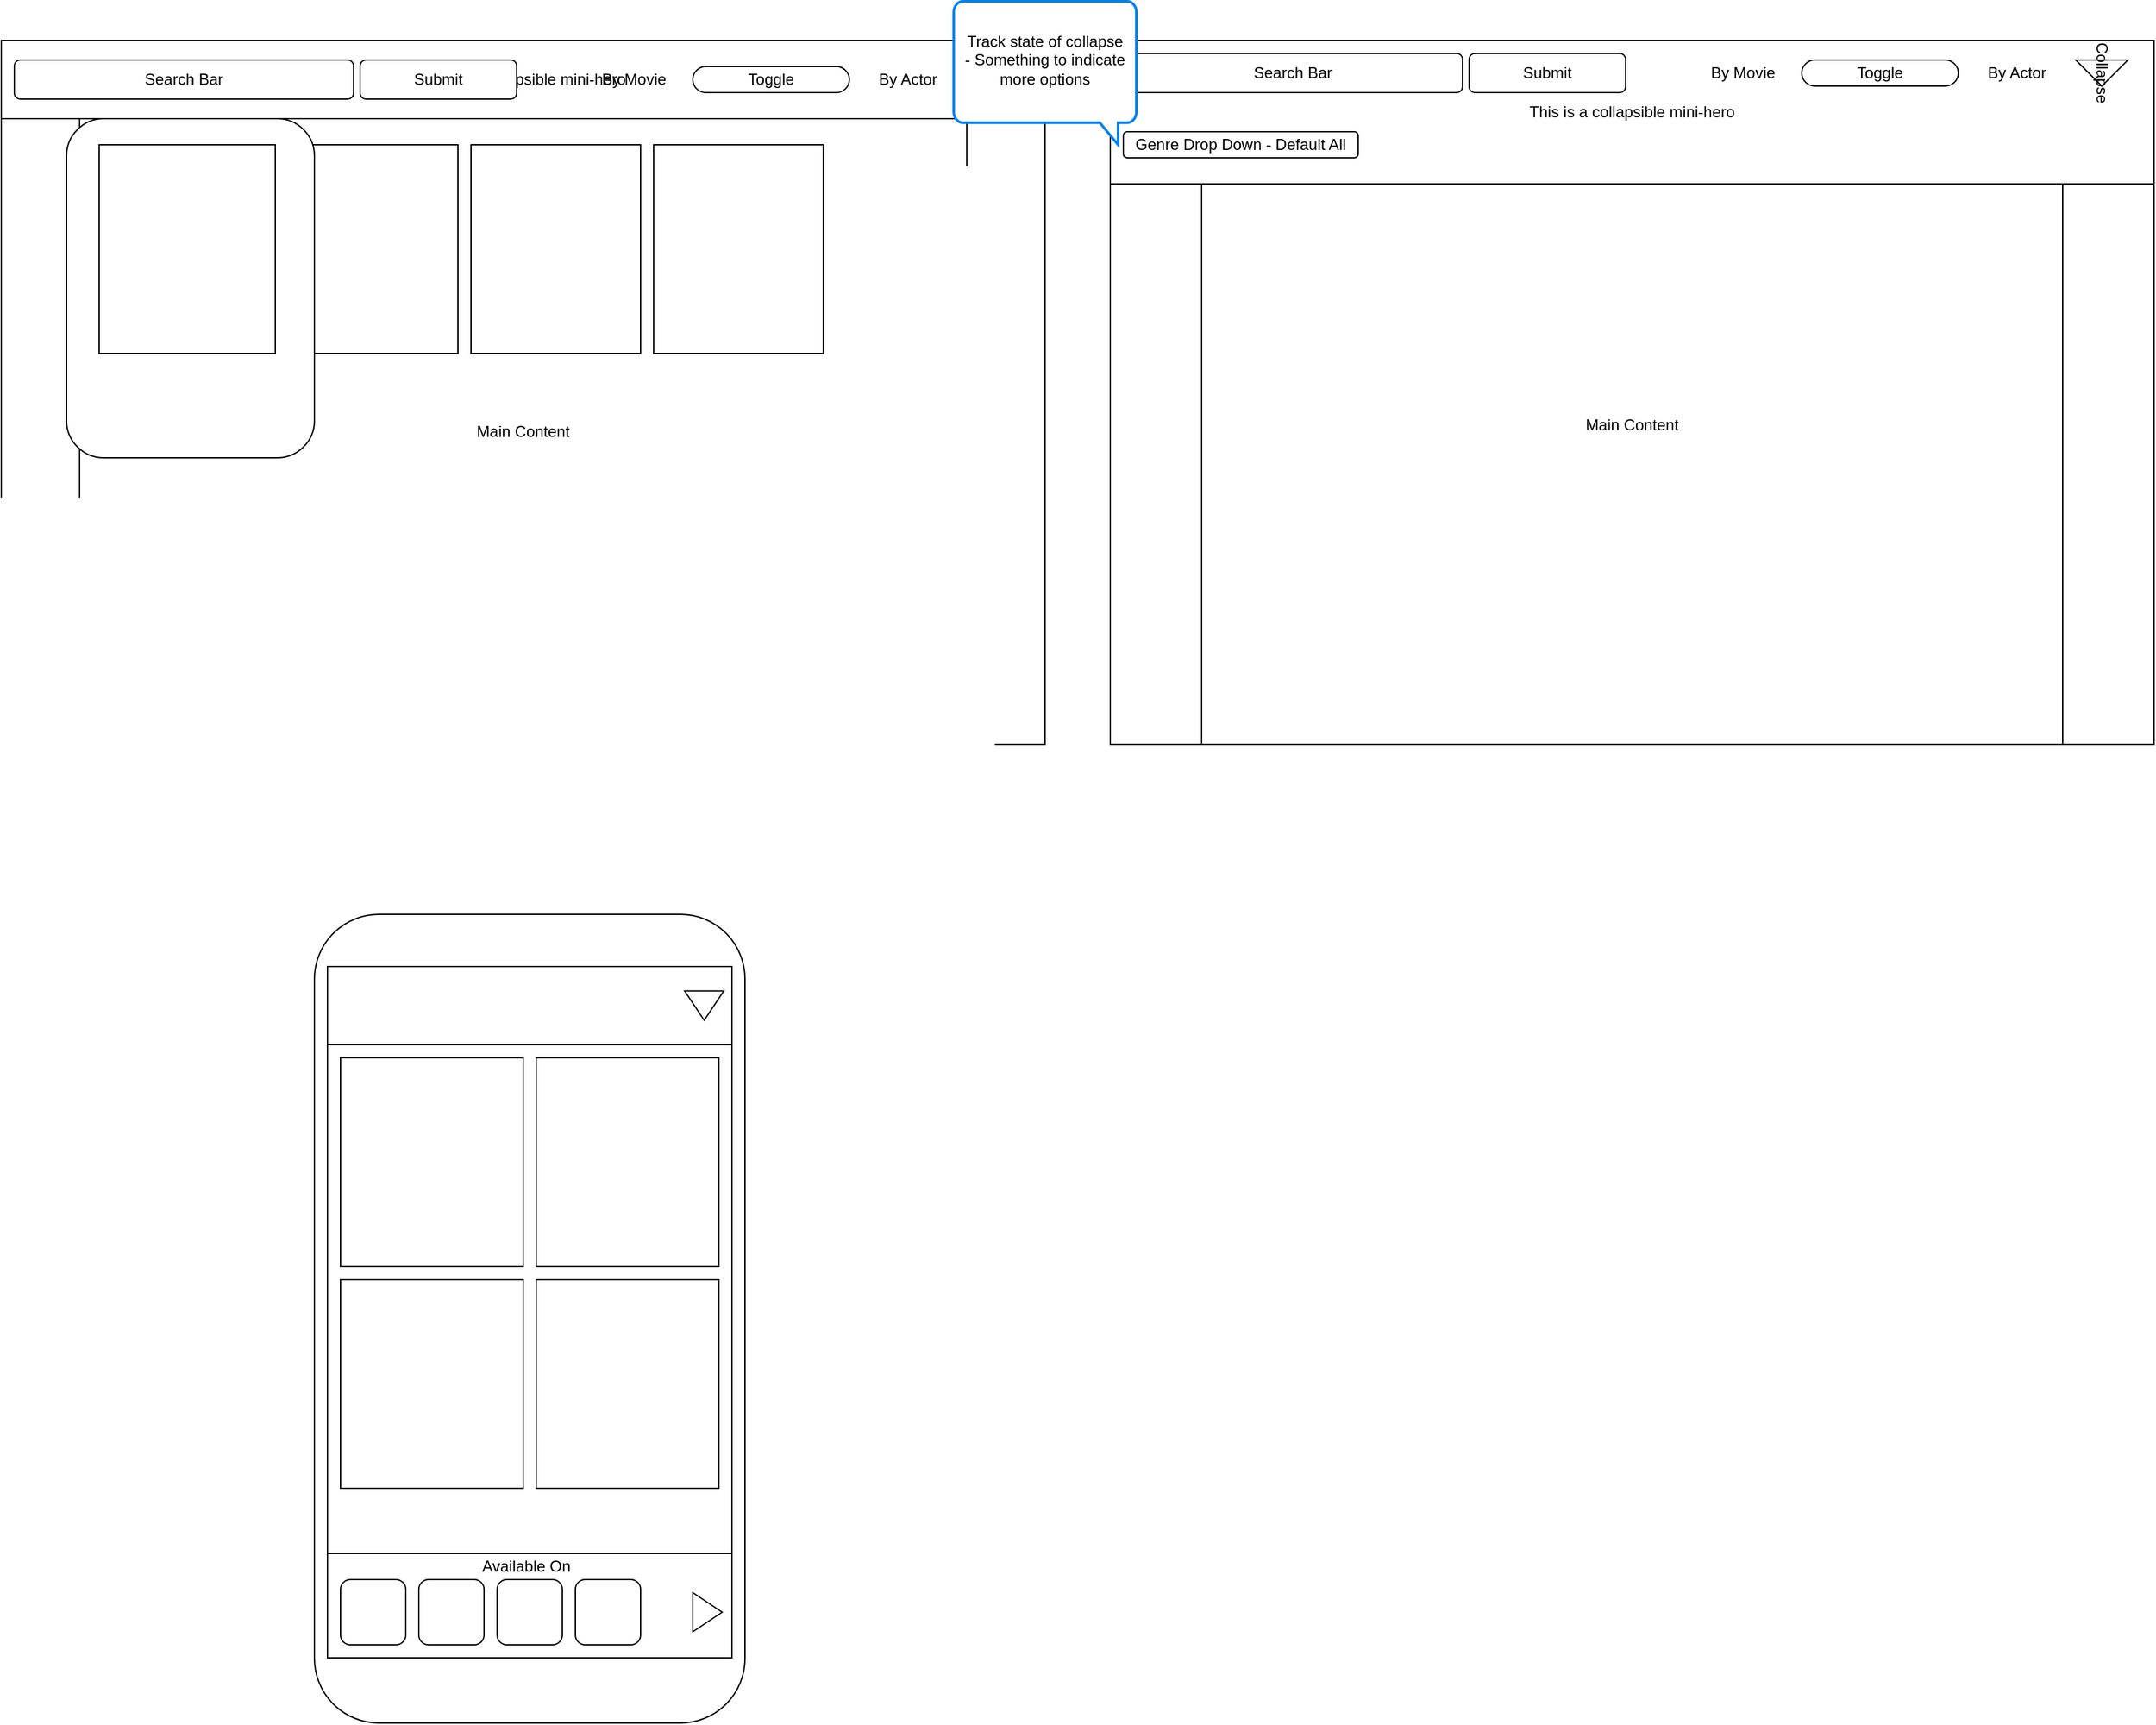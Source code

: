 <mxfile version="20.5.3" type="github">
  <diagram id="hBvTKLniRS_O88qXyRrb" name="Page-1">
    <mxGraphModel dx="2272" dy="762" grid="1" gridSize="10" guides="1" tooltips="1" connect="1" arrows="1" fold="1" page="1" pageScale="1" pageWidth="850" pageHeight="1100" math="0" shadow="0">
      <root>
        <mxCell id="0" />
        <mxCell id="1" parent="0" />
        <mxCell id="X459OqeTA9fZSmYU7a_K-16" value="" style="rounded=0;whiteSpace=wrap;html=1;" parent="1" vertex="1">
          <mxGeometry x="-820" y="40" width="800" height="540" as="geometry" />
        </mxCell>
        <mxCell id="X459OqeTA9fZSmYU7a_K-17" value="Main Content" style="rounded=0;whiteSpace=wrap;html=1;" parent="1" vertex="1">
          <mxGeometry x="-760" y="100" width="680" height="480" as="geometry" />
        </mxCell>
        <mxCell id="X459OqeTA9fZSmYU7a_K-18" value="This is a collapsible mini-hero" style="rounded=0;whiteSpace=wrap;html=1;" parent="1" vertex="1">
          <mxGeometry x="-820" y="40" width="800" height="60" as="geometry" />
        </mxCell>
        <mxCell id="X459OqeTA9fZSmYU7a_K-19" value="Search Bar" style="rounded=1;whiteSpace=wrap;html=1;" parent="1" vertex="1">
          <mxGeometry x="-810" y="55" width="260" height="30" as="geometry" />
        </mxCell>
        <mxCell id="X459OqeTA9fZSmYU7a_K-20" value="Submit" style="rounded=1;whiteSpace=wrap;html=1;" parent="1" vertex="1">
          <mxGeometry x="-545" y="55" width="120" height="30" as="geometry" />
        </mxCell>
        <mxCell id="X459OqeTA9fZSmYU7a_K-21" value="Toggle" style="rounded=1;whiteSpace=wrap;html=1;arcSize=50;" parent="1" vertex="1">
          <mxGeometry x="-290" y="60" width="120" height="20" as="geometry" />
        </mxCell>
        <mxCell id="X459OqeTA9fZSmYU7a_K-22" value="By Movie" style="text;html=1;strokeColor=none;fillColor=none;align=center;verticalAlign=middle;whiteSpace=wrap;rounded=0;" parent="1" vertex="1">
          <mxGeometry x="-380" y="60" width="90" height="20" as="geometry" />
        </mxCell>
        <mxCell id="X459OqeTA9fZSmYU7a_K-23" value="By Actor" style="text;html=1;strokeColor=none;fillColor=none;align=center;verticalAlign=middle;whiteSpace=wrap;rounded=0;" parent="1" vertex="1">
          <mxGeometry x="-170" y="60" width="90" height="20" as="geometry" />
        </mxCell>
        <mxCell id="X459OqeTA9fZSmYU7a_K-24" value="Collapse" style="triangle;whiteSpace=wrap;html=1;rotation=90;" parent="1" vertex="1">
          <mxGeometry x="-70" y="50" width="20" height="40" as="geometry" />
        </mxCell>
        <mxCell id="X459OqeTA9fZSmYU7a_K-2" value="" style="rounded=0;whiteSpace=wrap;html=1;" parent="1" vertex="1">
          <mxGeometry x="30" y="40" width="800" height="540" as="geometry" />
        </mxCell>
        <mxCell id="X459OqeTA9fZSmYU7a_K-3" value="Main Content" style="rounded=0;whiteSpace=wrap;html=1;" parent="1" vertex="1">
          <mxGeometry x="100" y="90" width="660" height="490" as="geometry" />
        </mxCell>
        <mxCell id="X459OqeTA9fZSmYU7a_K-4" value="This is a collapsible mini-hero" style="rounded=0;whiteSpace=wrap;html=1;" parent="1" vertex="1">
          <mxGeometry x="30" y="40" width="800" height="110" as="geometry" />
        </mxCell>
        <mxCell id="X459OqeTA9fZSmYU7a_K-5" value="Search Bar" style="rounded=1;whiteSpace=wrap;html=1;" parent="1" vertex="1">
          <mxGeometry x="40" y="50" width="260" height="30" as="geometry" />
        </mxCell>
        <mxCell id="X459OqeTA9fZSmYU7a_K-6" value="Submit" style="rounded=1;whiteSpace=wrap;html=1;" parent="1" vertex="1">
          <mxGeometry x="305" y="50" width="120" height="30" as="geometry" />
        </mxCell>
        <mxCell id="X459OqeTA9fZSmYU7a_K-8" value="Toggle" style="rounded=1;whiteSpace=wrap;html=1;arcSize=50;" parent="1" vertex="1">
          <mxGeometry x="560" y="55" width="120" height="20" as="geometry" />
        </mxCell>
        <mxCell id="X459OqeTA9fZSmYU7a_K-9" value="By Movie" style="text;html=1;strokeColor=none;fillColor=none;align=center;verticalAlign=middle;whiteSpace=wrap;rounded=0;" parent="1" vertex="1">
          <mxGeometry x="470" y="55" width="90" height="20" as="geometry" />
        </mxCell>
        <mxCell id="X459OqeTA9fZSmYU7a_K-10" value="By Actor" style="text;html=1;strokeColor=none;fillColor=none;align=center;verticalAlign=middle;whiteSpace=wrap;rounded=0;" parent="1" vertex="1">
          <mxGeometry x="680" y="55" width="90" height="20" as="geometry" />
        </mxCell>
        <mxCell id="X459OqeTA9fZSmYU7a_K-11" value="Collapse" style="triangle;whiteSpace=wrap;html=1;rotation=90;" parent="1" vertex="1">
          <mxGeometry x="780" y="45" width="20" height="40" as="geometry" />
        </mxCell>
        <mxCell id="X459OqeTA9fZSmYU7a_K-13" value="" style="html=1;verticalLabelPosition=bottom;align=center;labelBackgroundColor=#ffffff;verticalAlign=top;strokeWidth=2;strokeColor=#0080F0;shadow=0;dashed=0;shape=mxgraph.ios7.icons.message;" parent="1" vertex="1">
          <mxGeometry x="-90" y="10" width="140" height="110" as="geometry" />
        </mxCell>
        <mxCell id="X459OqeTA9fZSmYU7a_K-14" value="Track state of collapse&lt;br&gt;- Something to indicate more options" style="text;html=1;strokeColor=none;fillColor=none;align=center;verticalAlign=middle;whiteSpace=wrap;rounded=0;" parent="1" vertex="1">
          <mxGeometry x="-90" y="10" width="140" height="90" as="geometry" />
        </mxCell>
        <mxCell id="X459OqeTA9fZSmYU7a_K-15" value="Genre Drop Down - Default All" style="rounded=1;whiteSpace=wrap;html=1;" parent="1" vertex="1">
          <mxGeometry x="40" y="110" width="180" height="20" as="geometry" />
        </mxCell>
        <mxCell id="X459OqeTA9fZSmYU7a_K-53" value="" style="rounded=0;whiteSpace=wrap;html=1;" parent="1" vertex="1">
          <mxGeometry x="-600" y="120" width="130" height="160" as="geometry" />
        </mxCell>
        <mxCell id="hccxo1bx5CIaCcjwqR0T-1" value="" style="rounded=0;whiteSpace=wrap;html=1;" vertex="1" parent="1">
          <mxGeometry x="-740" y="120" width="130" height="160" as="geometry" />
        </mxCell>
        <mxCell id="hccxo1bx5CIaCcjwqR0T-2" value="" style="rounded=0;whiteSpace=wrap;html=1;" vertex="1" parent="1">
          <mxGeometry x="-460" y="120" width="130" height="160" as="geometry" />
        </mxCell>
        <mxCell id="hccxo1bx5CIaCcjwqR0T-3" value="" style="rounded=0;whiteSpace=wrap;html=1;" vertex="1" parent="1">
          <mxGeometry x="-320" y="120" width="130" height="160" as="geometry" />
        </mxCell>
        <mxCell id="hccxo1bx5CIaCcjwqR0T-4" value="" style="rounded=1;whiteSpace=wrap;html=1;" vertex="1" parent="1">
          <mxGeometry x="-770" y="100" width="190" height="260" as="geometry" />
        </mxCell>
        <mxCell id="hccxo1bx5CIaCcjwqR0T-5" value="" style="rounded=0;whiteSpace=wrap;html=1;" vertex="1" parent="1">
          <mxGeometry x="-745" y="120" width="135" height="160" as="geometry" />
        </mxCell>
        <mxCell id="hccxo1bx5CIaCcjwqR0T-6" value="" style="rounded=1;whiteSpace=wrap;html=1;" vertex="1" parent="1">
          <mxGeometry x="-580" y="710" width="330" height="620" as="geometry" />
        </mxCell>
        <mxCell id="hccxo1bx5CIaCcjwqR0T-7" value="" style="rounded=0;whiteSpace=wrap;html=1;" vertex="1" parent="1">
          <mxGeometry x="-570" y="750" width="310" height="530" as="geometry" />
        </mxCell>
        <mxCell id="hccxo1bx5CIaCcjwqR0T-8" value="" style="rounded=0;whiteSpace=wrap;html=1;" vertex="1" parent="1">
          <mxGeometry x="-570" y="750" width="310" height="60" as="geometry" />
        </mxCell>
        <mxCell id="hccxo1bx5CIaCcjwqR0T-9" value="" style="rounded=0;whiteSpace=wrap;html=1;" vertex="1" parent="1">
          <mxGeometry x="-570" y="1200" width="310" height="80" as="geometry" />
        </mxCell>
        <mxCell id="hccxo1bx5CIaCcjwqR0T-10" value="" style="rounded=0;whiteSpace=wrap;html=1;" vertex="1" parent="1">
          <mxGeometry x="-560" y="820" width="140" height="160" as="geometry" />
        </mxCell>
        <mxCell id="hccxo1bx5CIaCcjwqR0T-11" value="" style="rounded=0;whiteSpace=wrap;html=1;" vertex="1" parent="1">
          <mxGeometry x="-410" y="820" width="140" height="160" as="geometry" />
        </mxCell>
        <mxCell id="hccxo1bx5CIaCcjwqR0T-12" value="" style="rounded=0;whiteSpace=wrap;html=1;" vertex="1" parent="1">
          <mxGeometry x="-560" y="990" width="140" height="160" as="geometry" />
        </mxCell>
        <mxCell id="hccxo1bx5CIaCcjwqR0T-13" value="" style="rounded=0;whiteSpace=wrap;html=1;" vertex="1" parent="1">
          <mxGeometry x="-410" y="990" width="140" height="160" as="geometry" />
        </mxCell>
        <mxCell id="hccxo1bx5CIaCcjwqR0T-14" value="Available On" style="text;html=1;strokeColor=none;fillColor=none;align=center;verticalAlign=middle;whiteSpace=wrap;rounded=0;" vertex="1" parent="1">
          <mxGeometry x="-565" y="1190" width="295" height="40" as="geometry" />
        </mxCell>
        <mxCell id="hccxo1bx5CIaCcjwqR0T-15" value="" style="rounded=1;whiteSpace=wrap;html=1;" vertex="1" parent="1">
          <mxGeometry x="-560" y="1220" width="50" height="50" as="geometry" />
        </mxCell>
        <mxCell id="hccxo1bx5CIaCcjwqR0T-16" value="" style="rounded=1;whiteSpace=wrap;html=1;" vertex="1" parent="1">
          <mxGeometry x="-500" y="1220" width="50" height="50" as="geometry" />
        </mxCell>
        <mxCell id="hccxo1bx5CIaCcjwqR0T-17" value="" style="rounded=1;whiteSpace=wrap;html=1;" vertex="1" parent="1">
          <mxGeometry x="-440" y="1220" width="50" height="50" as="geometry" />
        </mxCell>
        <mxCell id="hccxo1bx5CIaCcjwqR0T-18" value="" style="rounded=1;whiteSpace=wrap;html=1;" vertex="1" parent="1">
          <mxGeometry x="-380" y="1220" width="50" height="50" as="geometry" />
        </mxCell>
        <mxCell id="hccxo1bx5CIaCcjwqR0T-19" value="" style="triangle;whiteSpace=wrap;html=1;" vertex="1" parent="1">
          <mxGeometry x="-290" y="1230" width="22.5" height="30" as="geometry" />
        </mxCell>
        <mxCell id="hccxo1bx5CIaCcjwqR0T-20" value="" style="triangle;whiteSpace=wrap;html=1;rotation=90;" vertex="1" parent="1">
          <mxGeometry x="-292.5" y="765" width="22.5" height="30" as="geometry" />
        </mxCell>
      </root>
    </mxGraphModel>
  </diagram>
</mxfile>
